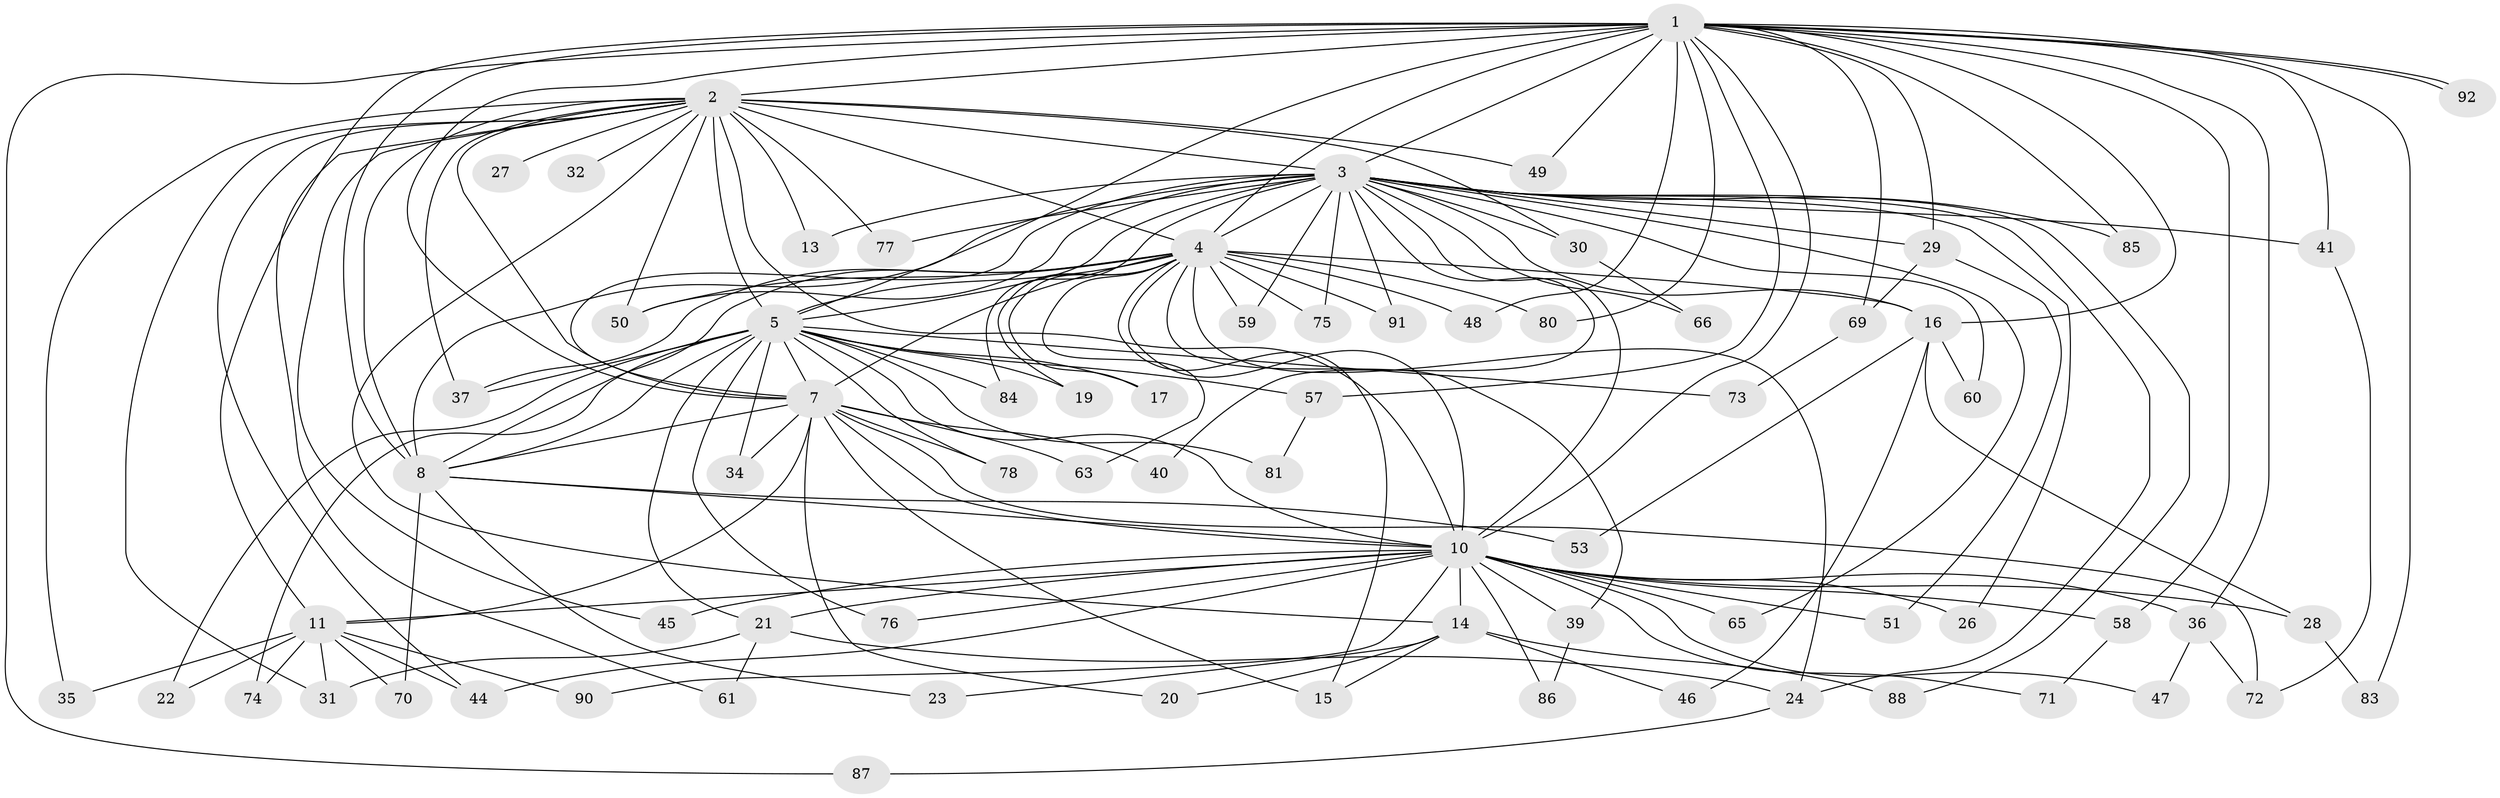 // original degree distribution, {27: 0.021739130434782608, 12: 0.010869565217391304, 21: 0.03260869565217391, 23: 0.010869565217391304, 18: 0.010869565217391304, 14: 0.010869565217391304, 22: 0.010869565217391304, 9: 0.010869565217391304, 2: 0.5978260869565217, 7: 0.021739130434782608, 3: 0.20652173913043478, 4: 0.03260869565217391, 5: 0.021739130434782608}
// Generated by graph-tools (version 1.1) at 2025/41/03/06/25 10:41:38]
// undirected, 72 vertices, 163 edges
graph export_dot {
graph [start="1"]
  node [color=gray90,style=filled];
  1 [super="+52"];
  2 [super="+9"];
  3 [super="+6"];
  4 [super="+79"];
  5 [super="+18"];
  7 [super="+12"];
  8 [super="+67"];
  10 [super="+38"];
  11 [super="+42"];
  13;
  14;
  15 [super="+62"];
  16 [super="+56"];
  17;
  19;
  20;
  21 [super="+25"];
  22;
  23;
  24 [super="+33"];
  26;
  27;
  28;
  29 [super="+54"];
  30;
  31 [super="+55"];
  32;
  34;
  35;
  36;
  37 [super="+64"];
  39;
  40;
  41 [super="+43"];
  44 [super="+68"];
  45;
  46;
  47;
  48;
  49;
  50;
  51;
  53;
  57;
  58;
  59;
  60;
  61;
  63;
  65 [super="+82"];
  66;
  69;
  70;
  71;
  72 [super="+89"];
  73;
  74;
  75;
  76;
  77;
  78;
  80;
  81;
  83;
  84;
  85;
  86;
  87;
  88;
  90;
  91;
  92;
  1 -- 2 [weight=2];
  1 -- 3 [weight=2];
  1 -- 4;
  1 -- 5;
  1 -- 7;
  1 -- 8 [weight=3];
  1 -- 10;
  1 -- 29;
  1 -- 36;
  1 -- 41;
  1 -- 48;
  1 -- 49;
  1 -- 57;
  1 -- 58;
  1 -- 69;
  1 -- 80;
  1 -- 83;
  1 -- 85;
  1 -- 87;
  1 -- 92;
  1 -- 92;
  1 -- 11;
  1 -- 16;
  2 -- 3 [weight=4];
  2 -- 4 [weight=2];
  2 -- 5 [weight=2];
  2 -- 7 [weight=2];
  2 -- 8 [weight=2];
  2 -- 10 [weight=2];
  2 -- 30;
  2 -- 32 [weight=2];
  2 -- 77;
  2 -- 13;
  2 -- 14;
  2 -- 27;
  2 -- 31;
  2 -- 35;
  2 -- 37;
  2 -- 44;
  2 -- 45;
  2 -- 49;
  2 -- 50;
  2 -- 61;
  3 -- 4 [weight=2];
  3 -- 5 [weight=3];
  3 -- 7 [weight=3];
  3 -- 8 [weight=2];
  3 -- 10 [weight=2];
  3 -- 16;
  3 -- 26;
  3 -- 29 [weight=2];
  3 -- 59;
  3 -- 60;
  3 -- 65 [weight=2];
  3 -- 66;
  3 -- 77;
  3 -- 84;
  3 -- 85;
  3 -- 88;
  3 -- 75;
  3 -- 13;
  3 -- 24;
  3 -- 91;
  3 -- 30;
  3 -- 40;
  3 -- 41 [weight=2];
  3 -- 50;
  4 -- 5;
  4 -- 7;
  4 -- 8;
  4 -- 10;
  4 -- 15;
  4 -- 16;
  4 -- 17;
  4 -- 19;
  4 -- 37;
  4 -- 39;
  4 -- 48;
  4 -- 59;
  4 -- 63;
  4 -- 75;
  4 -- 80;
  4 -- 91;
  4 -- 50;
  4 -- 24;
  5 -- 7;
  5 -- 8;
  5 -- 10;
  5 -- 17;
  5 -- 19;
  5 -- 21;
  5 -- 22;
  5 -- 34;
  5 -- 73;
  5 -- 74;
  5 -- 76;
  5 -- 78;
  5 -- 81;
  5 -- 84;
  5 -- 57;
  5 -- 37;
  7 -- 8;
  7 -- 10;
  7 -- 11;
  7 -- 20;
  7 -- 34;
  7 -- 40;
  7 -- 63;
  7 -- 72;
  7 -- 78;
  7 -- 15;
  8 -- 10;
  8 -- 23;
  8 -- 53;
  8 -- 70;
  10 -- 11 [weight=2];
  10 -- 14;
  10 -- 21 [weight=2];
  10 -- 26;
  10 -- 28;
  10 -- 36;
  10 -- 39;
  10 -- 44;
  10 -- 45;
  10 -- 47;
  10 -- 51;
  10 -- 65;
  10 -- 71;
  10 -- 76;
  10 -- 86;
  10 -- 90;
  10 -- 58;
  11 -- 22;
  11 -- 35;
  11 -- 70;
  11 -- 90;
  11 -- 74;
  11 -- 44;
  11 -- 31;
  14 -- 15;
  14 -- 20;
  14 -- 23;
  14 -- 46;
  14 -- 88;
  16 -- 28;
  16 -- 46;
  16 -- 53;
  16 -- 60;
  21 -- 24;
  21 -- 31;
  21 -- 61;
  24 -- 87;
  28 -- 83;
  29 -- 51;
  29 -- 69;
  30 -- 66;
  36 -- 47;
  36 -- 72;
  39 -- 86;
  41 -- 72;
  57 -- 81;
  58 -- 71;
  69 -- 73;
}
